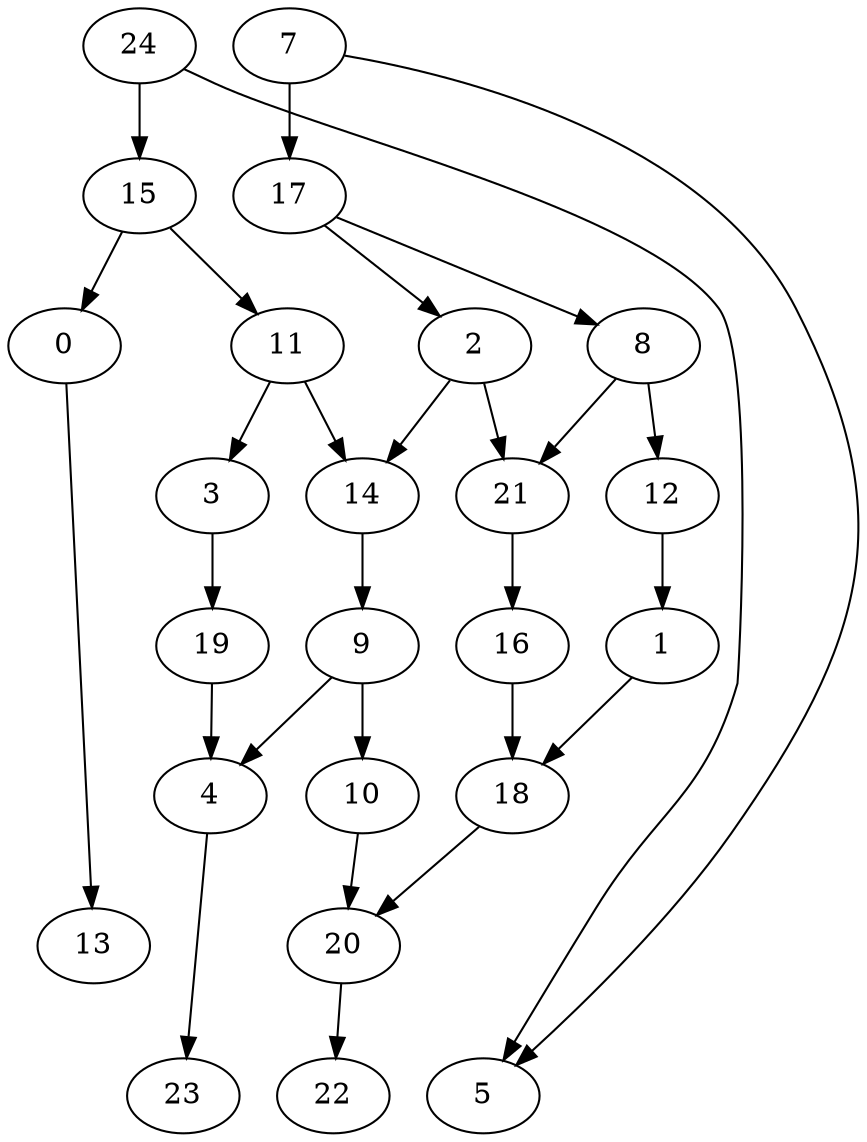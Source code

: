 digraph G {
    0;
    13;
    1;
    18;
    20;
    22;
    2;
    14;
    21;
    9;
    16;
    4;
    10;
    3;
    19;
    23;
    7;
    5;
    17;
    8;
    24;
    15;
    11;
    12;
    0 -> 13 [weight=0];
    1 -> 18 [weight=0];
    18 -> 20 [weight=0];
    20 -> 22 [weight=0];
    2 -> 14 [weight=0];
    2 -> 21 [weight=0];
    14 -> 9 [weight=1];
    21 -> 16 [weight=0];
    9 -> 4 [weight=0];
    9 -> 10 [weight=0];
    16 -> 18 [weight=0];
    4 -> 23 [weight=0];
    10 -> 20 [weight=0];
    3 -> 19 [weight=0];
    19 -> 4 [weight=0];
    7 -> 5 [weight=0];
    7 -> 17 [weight=1];
    17 -> 2 [weight=0];
    17 -> 8 [weight=0];
    8 -> 21 [weight=0];
    8 -> 12 [weight=0];
    24 -> 5 [weight=0];
    24 -> 15 [weight=0];
    15 -> 0 [weight=0];
    15 -> 11 [weight=0];
    11 -> 14 [weight=0];
    11 -> 3 [weight=0];
    12 -> 1 [weight=0];
}
